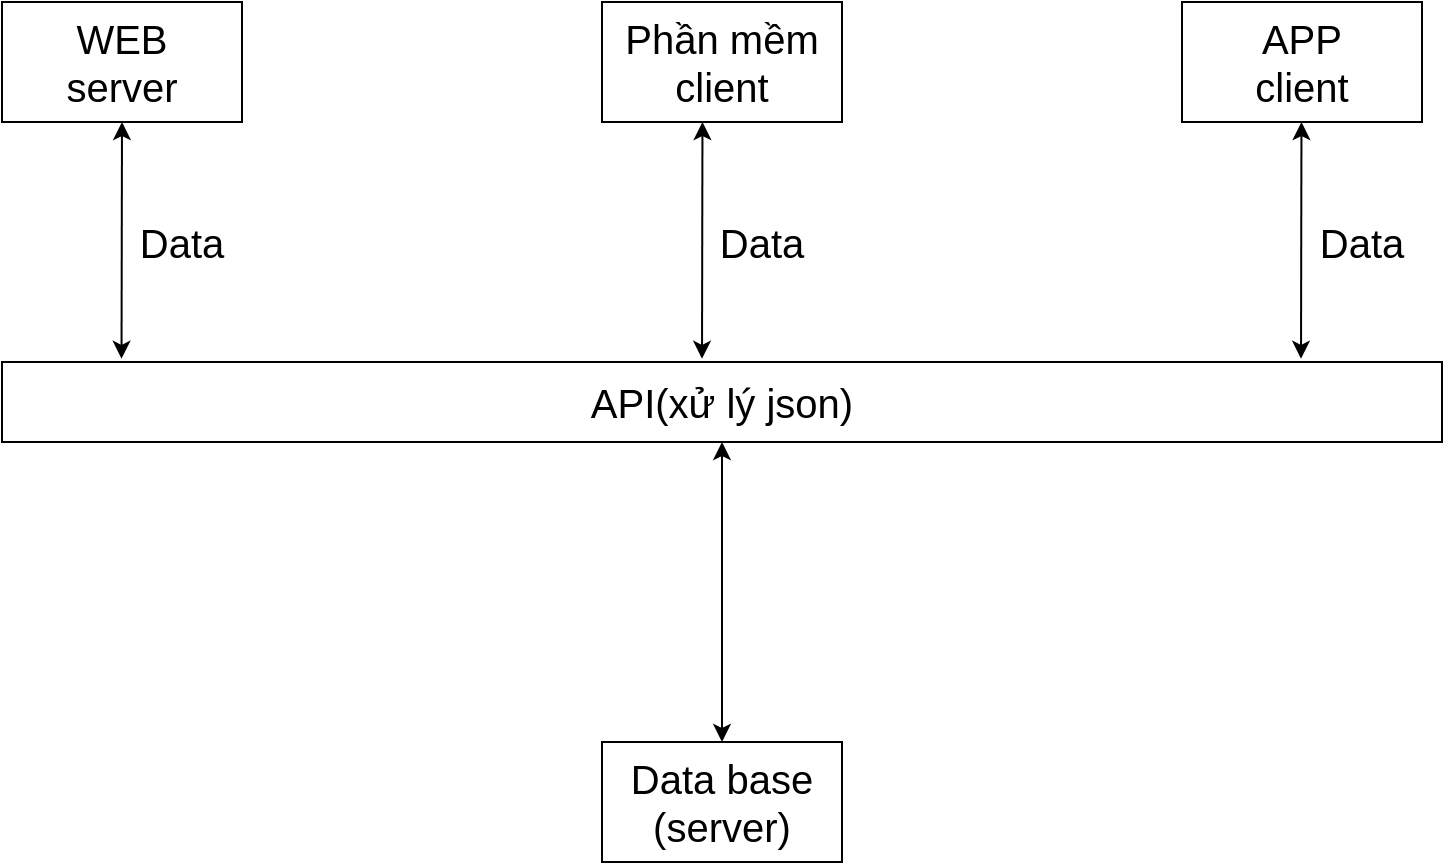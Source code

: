 <mxfile version="13.9.9" type="device"><diagram id="2xFAjwAb3jMwE-rW0XZW" name="Page-1"><mxGraphModel dx="1038" dy="607" grid="1" gridSize="10" guides="1" tooltips="1" connect="1" arrows="1" fold="1" page="1" pageScale="1" pageWidth="4681" pageHeight="3300" math="0" shadow="0"><root><mxCell id="0"/><mxCell id="1" parent="0"/><mxCell id="Ze096wrsUmmWVmG1hzOC-1" value="Data base&lt;br&gt;(server)" style="rounded=0;whiteSpace=wrap;html=1;fontSize=20;" vertex="1" parent="1"><mxGeometry x="570" y="420" width="120" height="60" as="geometry"/></mxCell><mxCell id="Ze096wrsUmmWVmG1hzOC-2" value="API(xử lý json)" style="rounded=0;whiteSpace=wrap;html=1;fontSize=20;" vertex="1" parent="1"><mxGeometry x="270" y="230" width="720" height="40" as="geometry"/></mxCell><mxCell id="Ze096wrsUmmWVmG1hzOC-3" value="" style="endArrow=classic;startArrow=classic;html=1;exitX=0.5;exitY=0;exitDx=0;exitDy=0;fontSize=20;" edge="1" parent="1" source="Ze096wrsUmmWVmG1hzOC-1" target="Ze096wrsUmmWVmG1hzOC-2"><mxGeometry width="50" height="50" relative="1" as="geometry"><mxPoint x="560" y="370" as="sourcePoint"/><mxPoint x="610" y="320" as="targetPoint"/></mxGeometry></mxCell><mxCell id="Ze096wrsUmmWVmG1hzOC-4" value="WEB&lt;br&gt;server" style="rounded=0;whiteSpace=wrap;html=1;fontSize=20;" vertex="1" parent="1"><mxGeometry x="270" y="50" width="120" height="60" as="geometry"/></mxCell><mxCell id="Ze096wrsUmmWVmG1hzOC-5" value="Phần mềm&lt;br&gt;client" style="rounded=0;whiteSpace=wrap;html=1;fontSize=20;" vertex="1" parent="1"><mxGeometry x="570" y="50" width="120" height="60" as="geometry"/></mxCell><mxCell id="Ze096wrsUmmWVmG1hzOC-6" value="APP&lt;br&gt;client" style="rounded=0;whiteSpace=wrap;html=1;fontSize=20;" vertex="1" parent="1"><mxGeometry x="860" y="50" width="120" height="60" as="geometry"/></mxCell><mxCell id="Ze096wrsUmmWVmG1hzOC-7" value="" style="endArrow=classic;startArrow=classic;html=1;fontSize=20;entryX=0.5;entryY=1;entryDx=0;entryDy=0;exitX=0.083;exitY=-0.04;exitDx=0;exitDy=0;exitPerimeter=0;" edge="1" parent="1" source="Ze096wrsUmmWVmG1hzOC-2" target="Ze096wrsUmmWVmG1hzOC-4"><mxGeometry width="50" height="50" relative="1" as="geometry"><mxPoint x="260" y="190" as="sourcePoint"/><mxPoint x="310" y="140" as="targetPoint"/></mxGeometry></mxCell><mxCell id="Ze096wrsUmmWVmG1hzOC-8" value="" style="endArrow=classic;startArrow=classic;html=1;fontSize=20;entryX=0.5;entryY=1;entryDx=0;entryDy=0;exitX=0.083;exitY=-0.04;exitDx=0;exitDy=0;exitPerimeter=0;" edge="1" parent="1"><mxGeometry width="50" height="50" relative="1" as="geometry"><mxPoint x="620" y="228.4" as="sourcePoint"/><mxPoint x="620.24" y="110" as="targetPoint"/></mxGeometry></mxCell><mxCell id="Ze096wrsUmmWVmG1hzOC-9" value="" style="endArrow=classic;startArrow=classic;html=1;fontSize=20;entryX=0.5;entryY=1;entryDx=0;entryDy=0;exitX=0.083;exitY=-0.04;exitDx=0;exitDy=0;exitPerimeter=0;" edge="1" parent="1"><mxGeometry width="50" height="50" relative="1" as="geometry"><mxPoint x="919.5" y="228.4" as="sourcePoint"/><mxPoint x="919.74" y="110" as="targetPoint"/></mxGeometry></mxCell><mxCell id="Ze096wrsUmmWVmG1hzOC-10" value="Data" style="text;html=1;strokeColor=none;fillColor=none;align=center;verticalAlign=middle;whiteSpace=wrap;rounded=0;fontSize=20;" vertex="1" parent="1"><mxGeometry x="340" y="160" width="40" height="20" as="geometry"/></mxCell><mxCell id="Ze096wrsUmmWVmG1hzOC-11" value="Data" style="text;html=1;strokeColor=none;fillColor=none;align=center;verticalAlign=middle;whiteSpace=wrap;rounded=0;fontSize=20;" vertex="1" parent="1"><mxGeometry x="630" y="160" width="40" height="20" as="geometry"/></mxCell><mxCell id="Ze096wrsUmmWVmG1hzOC-12" value="Data" style="text;html=1;strokeColor=none;fillColor=none;align=center;verticalAlign=middle;whiteSpace=wrap;rounded=0;fontSize=20;" vertex="1" parent="1"><mxGeometry x="930" y="145" width="40" height="50" as="geometry"/></mxCell></root></mxGraphModel></diagram></mxfile>
